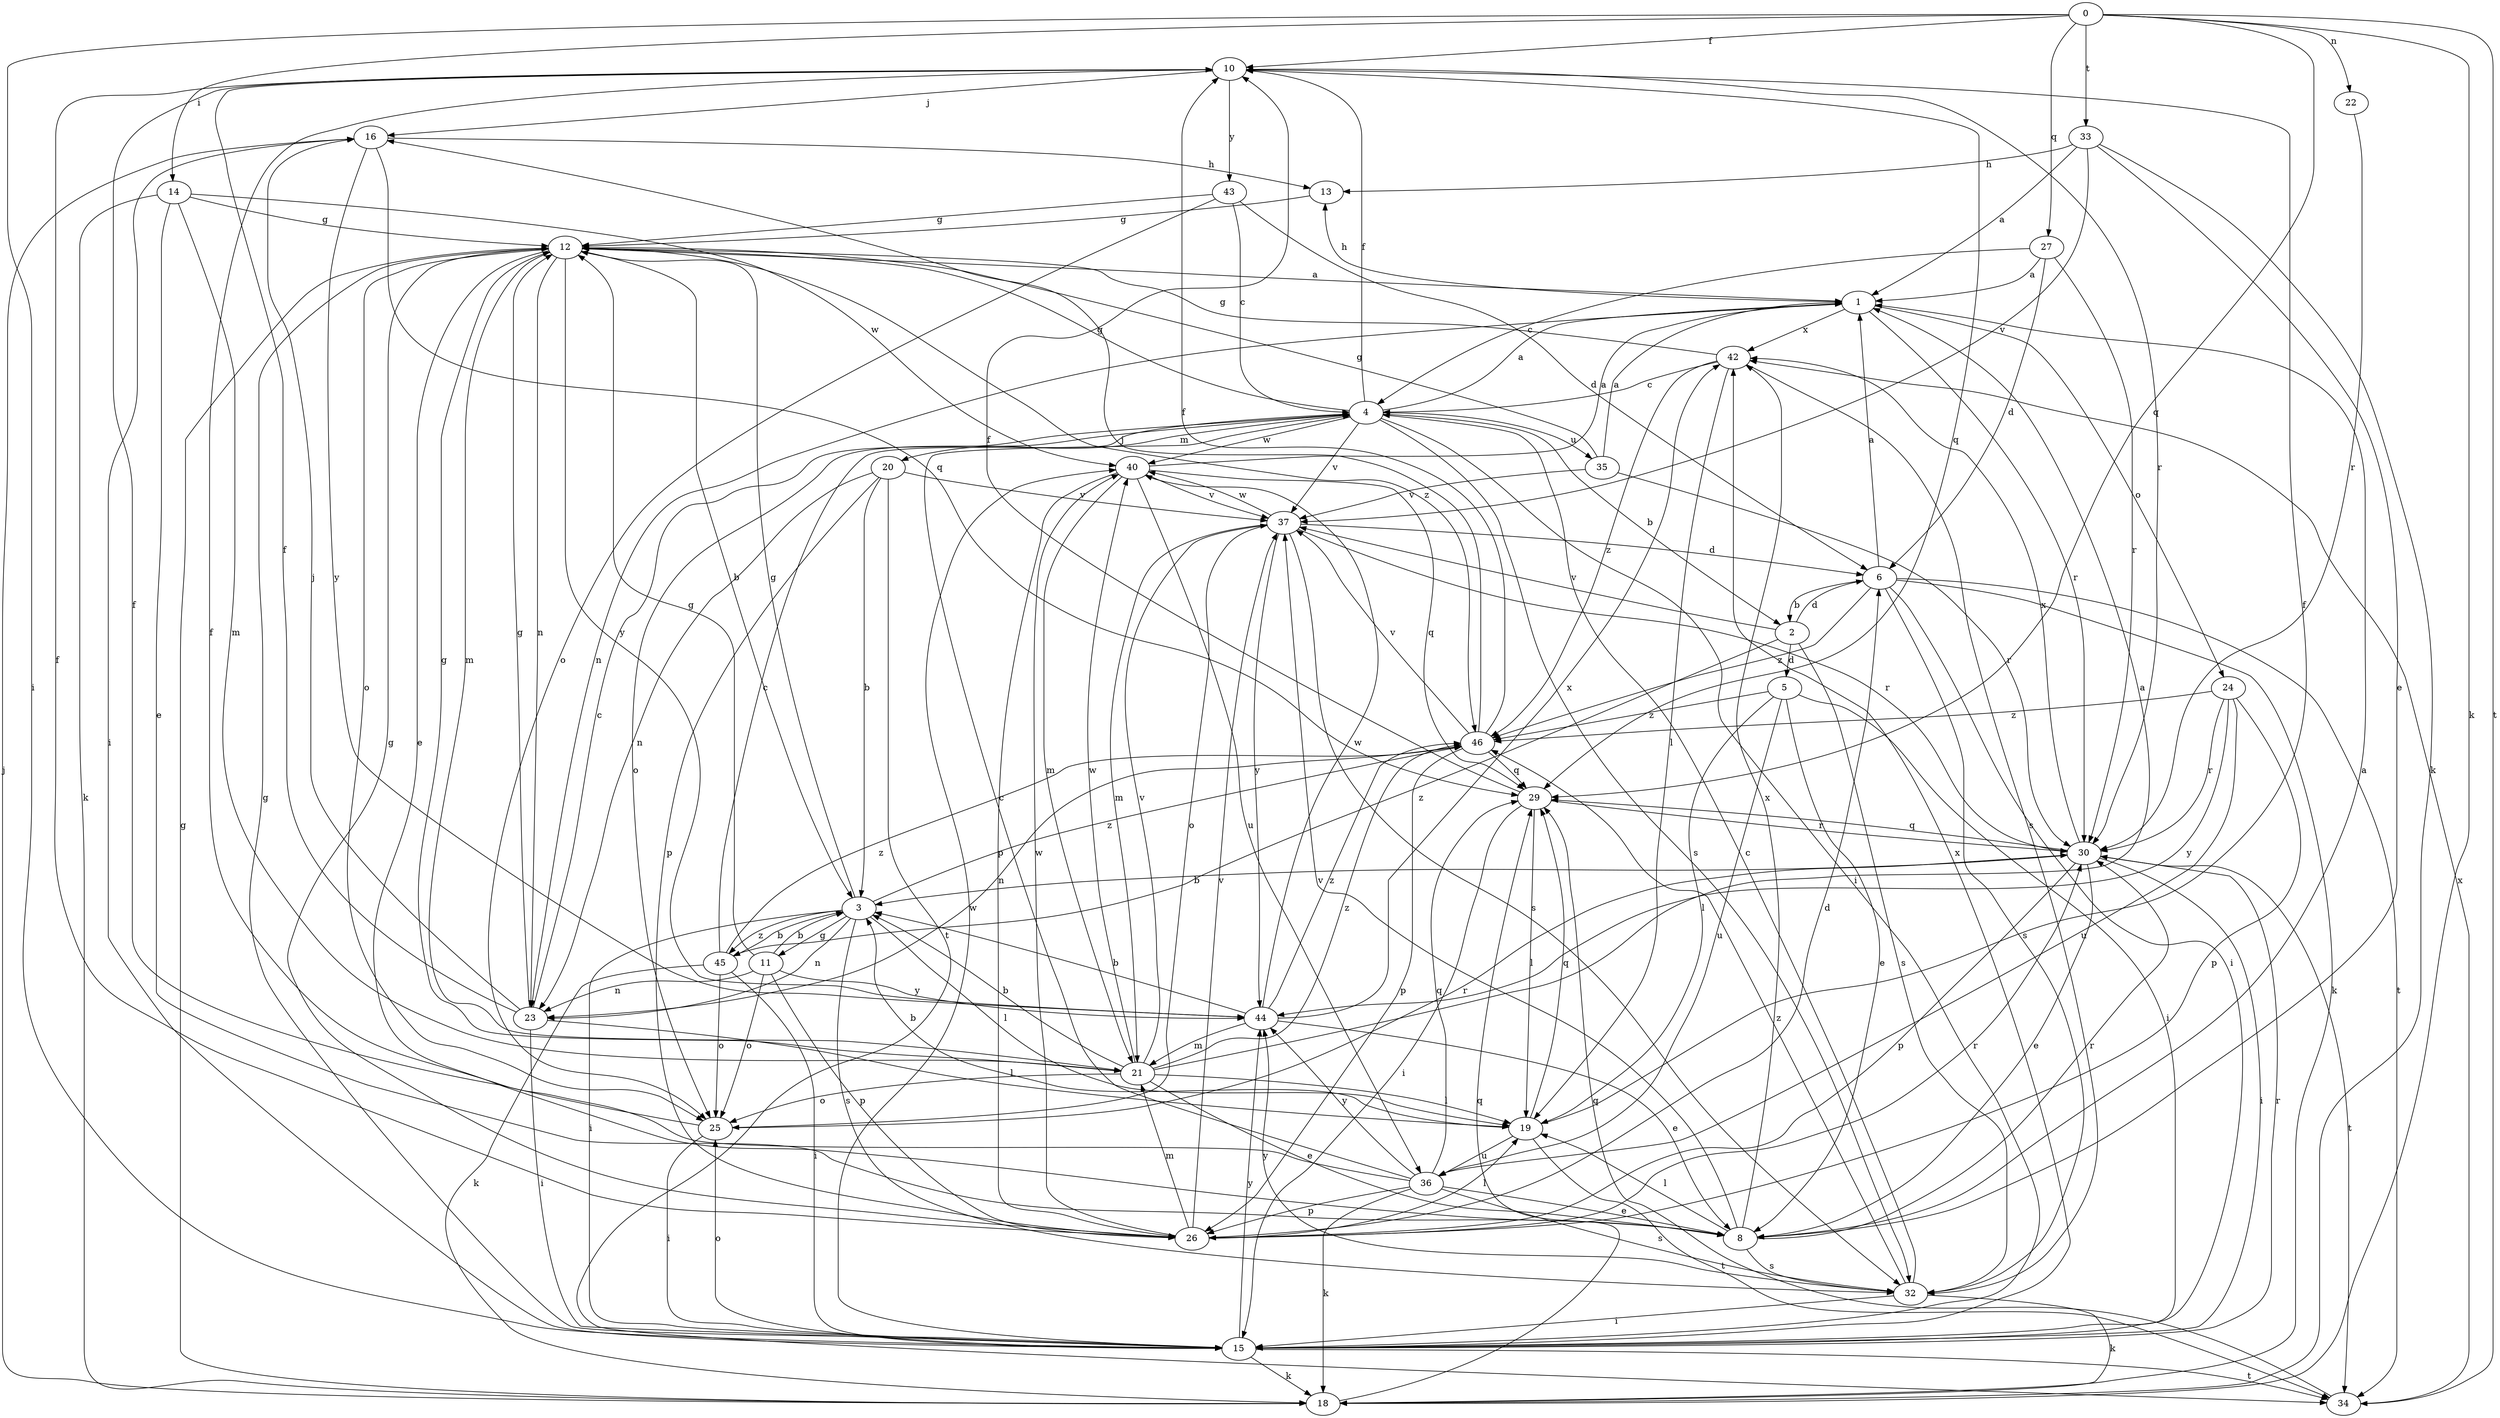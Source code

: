 strict digraph  {
0;
1;
2;
3;
4;
5;
6;
8;
10;
11;
12;
13;
14;
15;
16;
18;
19;
20;
21;
22;
23;
24;
25;
26;
27;
29;
30;
32;
33;
34;
35;
36;
37;
40;
42;
43;
44;
45;
46;
0 -> 10  [label=f];
0 -> 14  [label=i];
0 -> 15  [label=i];
0 -> 18  [label=k];
0 -> 22  [label=n];
0 -> 27  [label=q];
0 -> 29  [label=q];
0 -> 33  [label=t];
0 -> 34  [label=t];
1 -> 13  [label=h];
1 -> 23  [label=n];
1 -> 24  [label=o];
1 -> 30  [label=r];
1 -> 42  [label=x];
2 -> 5  [label=d];
2 -> 6  [label=d];
2 -> 32  [label=s];
2 -> 37  [label=v];
2 -> 45  [label=z];
3 -> 11  [label=g];
3 -> 12  [label=g];
3 -> 15  [label=i];
3 -> 19  [label=l];
3 -> 23  [label=n];
3 -> 32  [label=s];
3 -> 45  [label=z];
3 -> 46  [label=z];
4 -> 1  [label=a];
4 -> 2  [label=b];
4 -> 10  [label=f];
4 -> 12  [label=g];
4 -> 15  [label=i];
4 -> 20  [label=m];
4 -> 25  [label=o];
4 -> 32  [label=s];
4 -> 35  [label=u];
4 -> 37  [label=v];
4 -> 40  [label=w];
5 -> 8  [label=e];
5 -> 15  [label=i];
5 -> 19  [label=l];
5 -> 36  [label=u];
5 -> 46  [label=z];
6 -> 1  [label=a];
6 -> 2  [label=b];
6 -> 15  [label=i];
6 -> 18  [label=k];
6 -> 32  [label=s];
6 -> 34  [label=t];
6 -> 46  [label=z];
8 -> 1  [label=a];
8 -> 19  [label=l];
8 -> 30  [label=r];
8 -> 32  [label=s];
8 -> 37  [label=v];
8 -> 42  [label=x];
10 -> 16  [label=j];
10 -> 29  [label=q];
10 -> 30  [label=r];
10 -> 43  [label=y];
11 -> 3  [label=b];
11 -> 12  [label=g];
11 -> 23  [label=n];
11 -> 25  [label=o];
11 -> 26  [label=p];
11 -> 44  [label=y];
12 -> 1  [label=a];
12 -> 3  [label=b];
12 -> 8  [label=e];
12 -> 21  [label=m];
12 -> 23  [label=n];
12 -> 25  [label=o];
12 -> 44  [label=y];
12 -> 46  [label=z];
13 -> 12  [label=g];
14 -> 8  [label=e];
14 -> 12  [label=g];
14 -> 18  [label=k];
14 -> 21  [label=m];
14 -> 40  [label=w];
15 -> 12  [label=g];
15 -> 18  [label=k];
15 -> 25  [label=o];
15 -> 30  [label=r];
15 -> 34  [label=t];
15 -> 40  [label=w];
15 -> 42  [label=x];
15 -> 44  [label=y];
16 -> 13  [label=h];
16 -> 15  [label=i];
16 -> 29  [label=q];
16 -> 44  [label=y];
18 -> 12  [label=g];
18 -> 16  [label=j];
18 -> 29  [label=q];
19 -> 3  [label=b];
19 -> 10  [label=f];
19 -> 29  [label=q];
19 -> 34  [label=t];
19 -> 36  [label=u];
20 -> 3  [label=b];
20 -> 23  [label=n];
20 -> 26  [label=p];
20 -> 34  [label=t];
20 -> 37  [label=v];
21 -> 1  [label=a];
21 -> 3  [label=b];
21 -> 8  [label=e];
21 -> 12  [label=g];
21 -> 19  [label=l];
21 -> 25  [label=o];
21 -> 37  [label=v];
21 -> 40  [label=w];
21 -> 46  [label=z];
22 -> 30  [label=r];
23 -> 4  [label=c];
23 -> 10  [label=f];
23 -> 12  [label=g];
23 -> 15  [label=i];
23 -> 16  [label=j];
23 -> 19  [label=l];
24 -> 26  [label=p];
24 -> 30  [label=r];
24 -> 36  [label=u];
24 -> 44  [label=y];
24 -> 46  [label=z];
25 -> 10  [label=f];
25 -> 15  [label=i];
25 -> 30  [label=r];
26 -> 6  [label=d];
26 -> 10  [label=f];
26 -> 12  [label=g];
26 -> 19  [label=l];
26 -> 21  [label=m];
26 -> 30  [label=r];
26 -> 37  [label=v];
26 -> 40  [label=w];
27 -> 1  [label=a];
27 -> 4  [label=c];
27 -> 6  [label=d];
27 -> 30  [label=r];
29 -> 10  [label=f];
29 -> 15  [label=i];
29 -> 19  [label=l];
29 -> 30  [label=r];
30 -> 3  [label=b];
30 -> 8  [label=e];
30 -> 15  [label=i];
30 -> 26  [label=p];
30 -> 29  [label=q];
30 -> 34  [label=t];
30 -> 42  [label=x];
32 -> 4  [label=c];
32 -> 15  [label=i];
32 -> 18  [label=k];
32 -> 44  [label=y];
32 -> 46  [label=z];
33 -> 1  [label=a];
33 -> 8  [label=e];
33 -> 13  [label=h];
33 -> 18  [label=k];
33 -> 37  [label=v];
34 -> 29  [label=q];
34 -> 42  [label=x];
35 -> 1  [label=a];
35 -> 12  [label=g];
35 -> 30  [label=r];
35 -> 37  [label=v];
36 -> 4  [label=c];
36 -> 8  [label=e];
36 -> 10  [label=f];
36 -> 18  [label=k];
36 -> 26  [label=p];
36 -> 29  [label=q];
36 -> 32  [label=s];
36 -> 44  [label=y];
37 -> 6  [label=d];
37 -> 21  [label=m];
37 -> 25  [label=o];
37 -> 30  [label=r];
37 -> 32  [label=s];
37 -> 40  [label=w];
37 -> 44  [label=y];
40 -> 1  [label=a];
40 -> 21  [label=m];
40 -> 26  [label=p];
40 -> 29  [label=q];
40 -> 36  [label=u];
40 -> 37  [label=v];
42 -> 4  [label=c];
42 -> 12  [label=g];
42 -> 19  [label=l];
42 -> 32  [label=s];
42 -> 46  [label=z];
43 -> 4  [label=c];
43 -> 6  [label=d];
43 -> 12  [label=g];
43 -> 25  [label=o];
44 -> 3  [label=b];
44 -> 8  [label=e];
44 -> 21  [label=m];
44 -> 40  [label=w];
44 -> 42  [label=x];
44 -> 46  [label=z];
45 -> 3  [label=b];
45 -> 4  [label=c];
45 -> 15  [label=i];
45 -> 18  [label=k];
45 -> 25  [label=o];
45 -> 46  [label=z];
46 -> 10  [label=f];
46 -> 16  [label=j];
46 -> 23  [label=n];
46 -> 26  [label=p];
46 -> 29  [label=q];
46 -> 37  [label=v];
}

